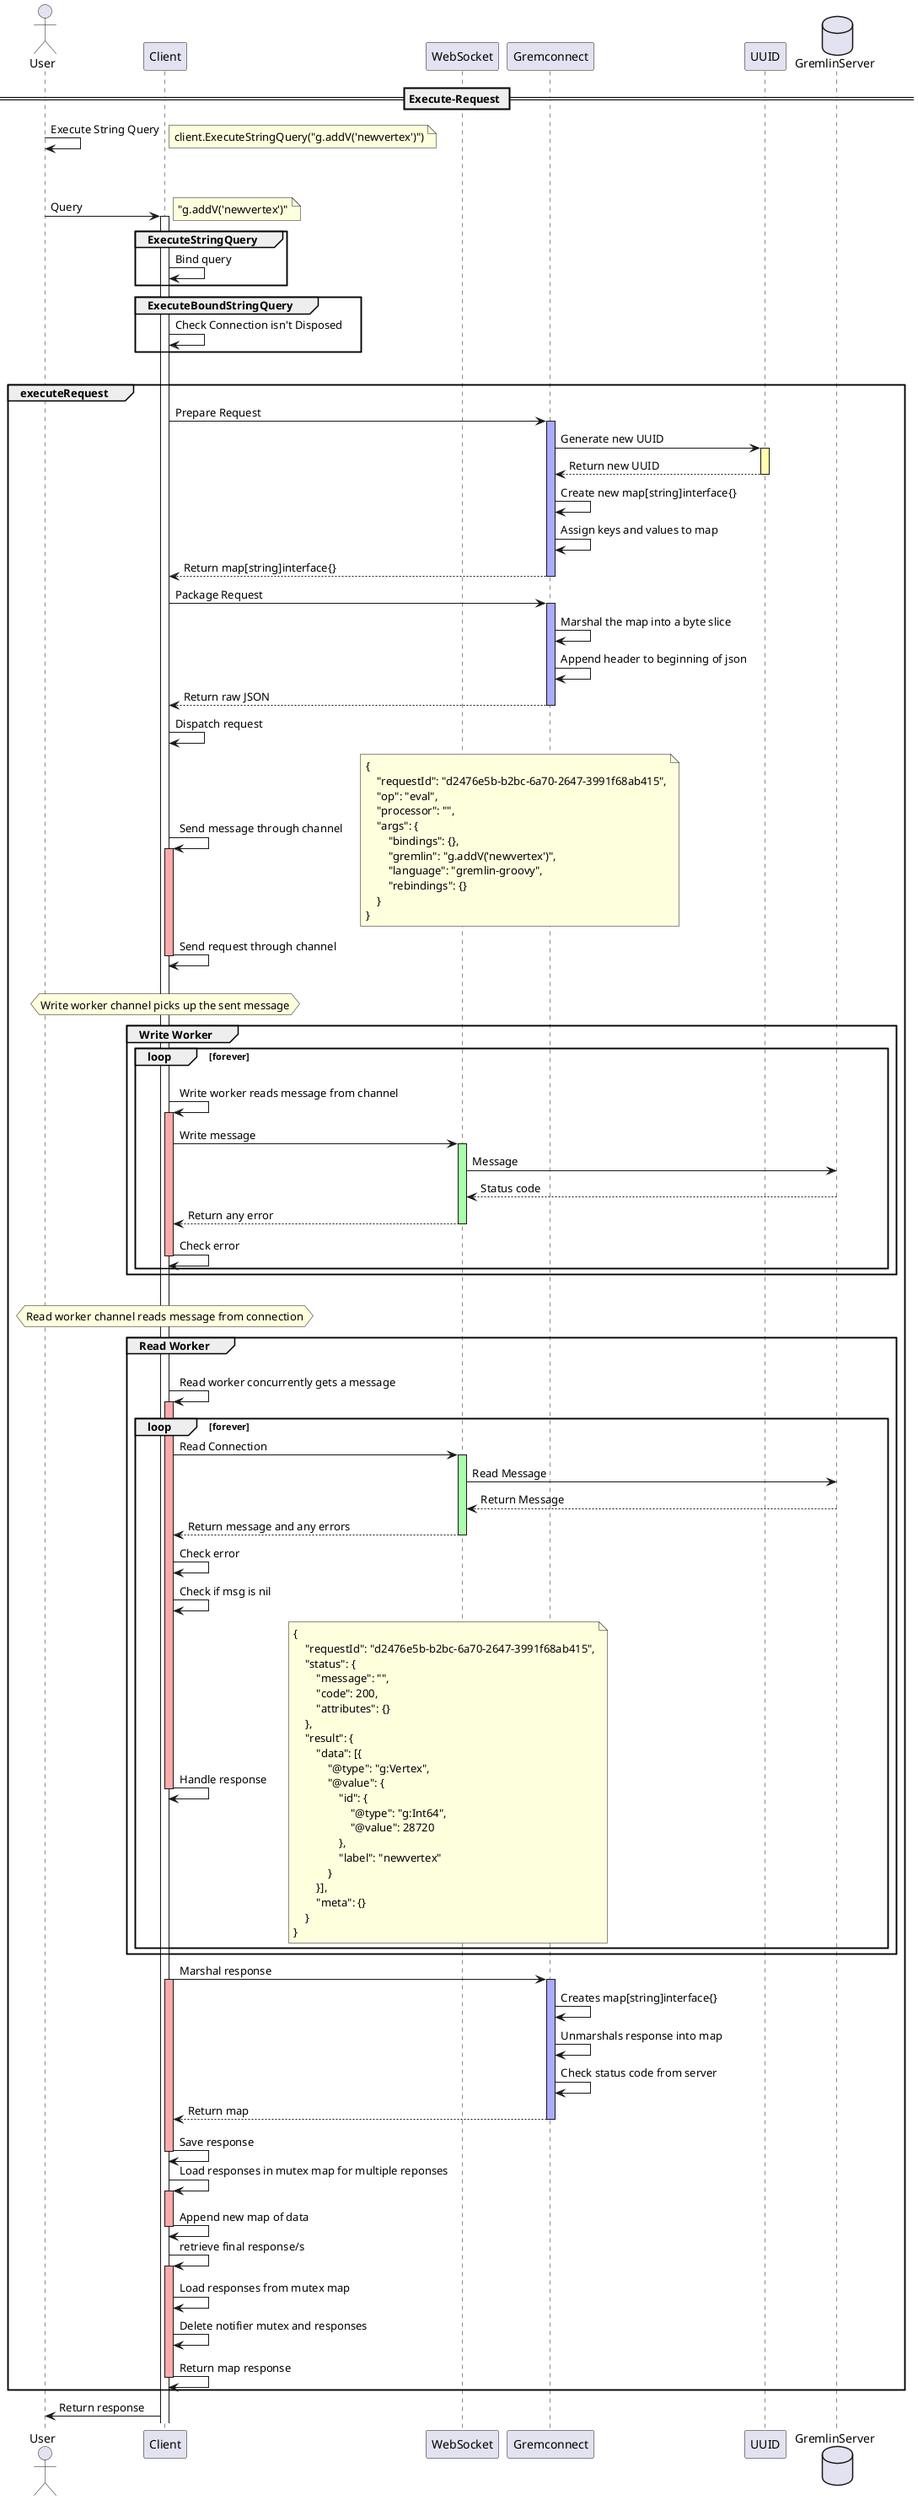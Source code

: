 @startuml ExecuteRequest

' This document shows how the client interacts with the websocket
' and how that interacts with the server and other packages of grammes.
' This is helpful since it gets a little confusing with the channels
' Being used to handle responses, requests, and pinging.

actor User order 1
participant Client order 2
participant WebSocket order 3
participant Gremconnect order 4
participant UUID order 5
database GremlinServer order 6

== Execute-Request ==

User -> User : Execute String Query
note right : client.ExecuteStringQuery("g.addV('newvertex')")

||45||

User -> Client : Query

note right : "g.addV('newvertex')"

activate Client

group ExecuteStringQuery
Client -> Client : Bind query
end

group ExecuteBoundStringQuery
Client -> Client : Check Connection isn't Disposed
end

|||

group executeRequest

Client -> Gremconnect : Prepare Request
activate Gremconnect #AAAAFF
Gremconnect -> UUID : Generate new UUID

activate UUID #FFFFAA
UUID --> Gremconnect : Return new UUID
deactivate UUID

Gremconnect -> Gremconnect : Create new map[string]interface{}
Gremconnect -> Gremconnect : Assign keys and values to map
Gremconnect --> Client : Return map[string]interface{}
deactivate Gremconnect

Client -> Gremconnect : Package Request
activate Gremconnect #AAAAFF
Gremconnect -> Gremconnect : Marshal the map into a byte slice
Gremconnect -> Gremconnect : Append header to beginning of json
Gremconnect --> Client : Return raw JSON
deactivate Gremconnect

Client -> Client : Dispatch request
Client -> Client : Send message through channel

note right
{
    "requestId": "d2476e5b-b2bc-6a70-2647-3991f68ab415",
    "op": "eval",
    "processor": "",
    "args": {
        "bindings": {},
        "gremlin": "g.addV('newvertex')",
        "language": "gremlin-groovy",
        "rebindings": {}
    }
}
end note

activate Client #FFAAAA
Client -> Client : Send request through channel
deactivate Client

|||

hnote over Client : Write worker channel picks up the sent message
group Write Worker
loop forever

|||

Client -> Client : Write worker reads message from channel
activate Client #FFAAAA
Client -> WebSocket : Write message

activate WebSocket #AAFFAA
WebSocket -> GremlinServer : Message
GremlinServer --> WebSocket : Status code
WebSocket --> Client : Return any error
deactivate WebSocket

Client -> Client : Check error
deactivate Client

end
end

|||

hnote over Client : Read worker channel reads message from connection
group Read Worker

|||

Client -> Client : Read worker concurrently gets a message

loop forever

activate Client #FFAAAA

Client -> WebSocket : Read Connection
activate WebSocket #AAFFAA
WebSocket -> GremlinServer : Read Message
GremlinServer --> WebSocket : Return Message
WebSocket --> Client : Return message and any errors
deactivate WebSocket

Client -> Client : Check error
Client -> Client : Check if msg is nil

Client -> Client : Handle response
deactivate Client

note right
{
    "requestId": "d2476e5b-b2bc-6a70-2647-3991f68ab415",
    "status": {
        "message": "",
        "code": 200,
        "attributes": {}
    },
    "result": {
        "data": [{
            "@type": "g:Vertex",
            "@value": {
                "id": {
                    "@type": "g:Int64",
                    "@value": 28720
                },
                "label": "newvertex"
            }
        }],
        "meta": {}
    }
}
end note

end

end

Client -> Gremconnect : Marshal response
activate Client #FFAAAA
activate Gremconnect #AAAAFF
Gremconnect -> Gremconnect : Creates map[string]interface{}
Gremconnect -> Gremconnect : Unmarshals response into map
Gremconnect -> Gremconnect : Check status code from server
Gremconnect --> Client : Return map
deactivate Gremconnect

Client -> Client : Save response
deactivate Client

Client -> Client : Load responses in mutex map for multiple reponses
activate Client #FFAAAA
Client -> Client : Append new map of data
deactivate Client

Client -> Client : retrieve final response/s
activate Client #FFAAAA
Client -> Client : Load responses from mutex map
Client -> Client : Delete notifier mutex and responses
Client -> Client : Return map response
deactivate Client

end

Client -> User : Return response

@enduml